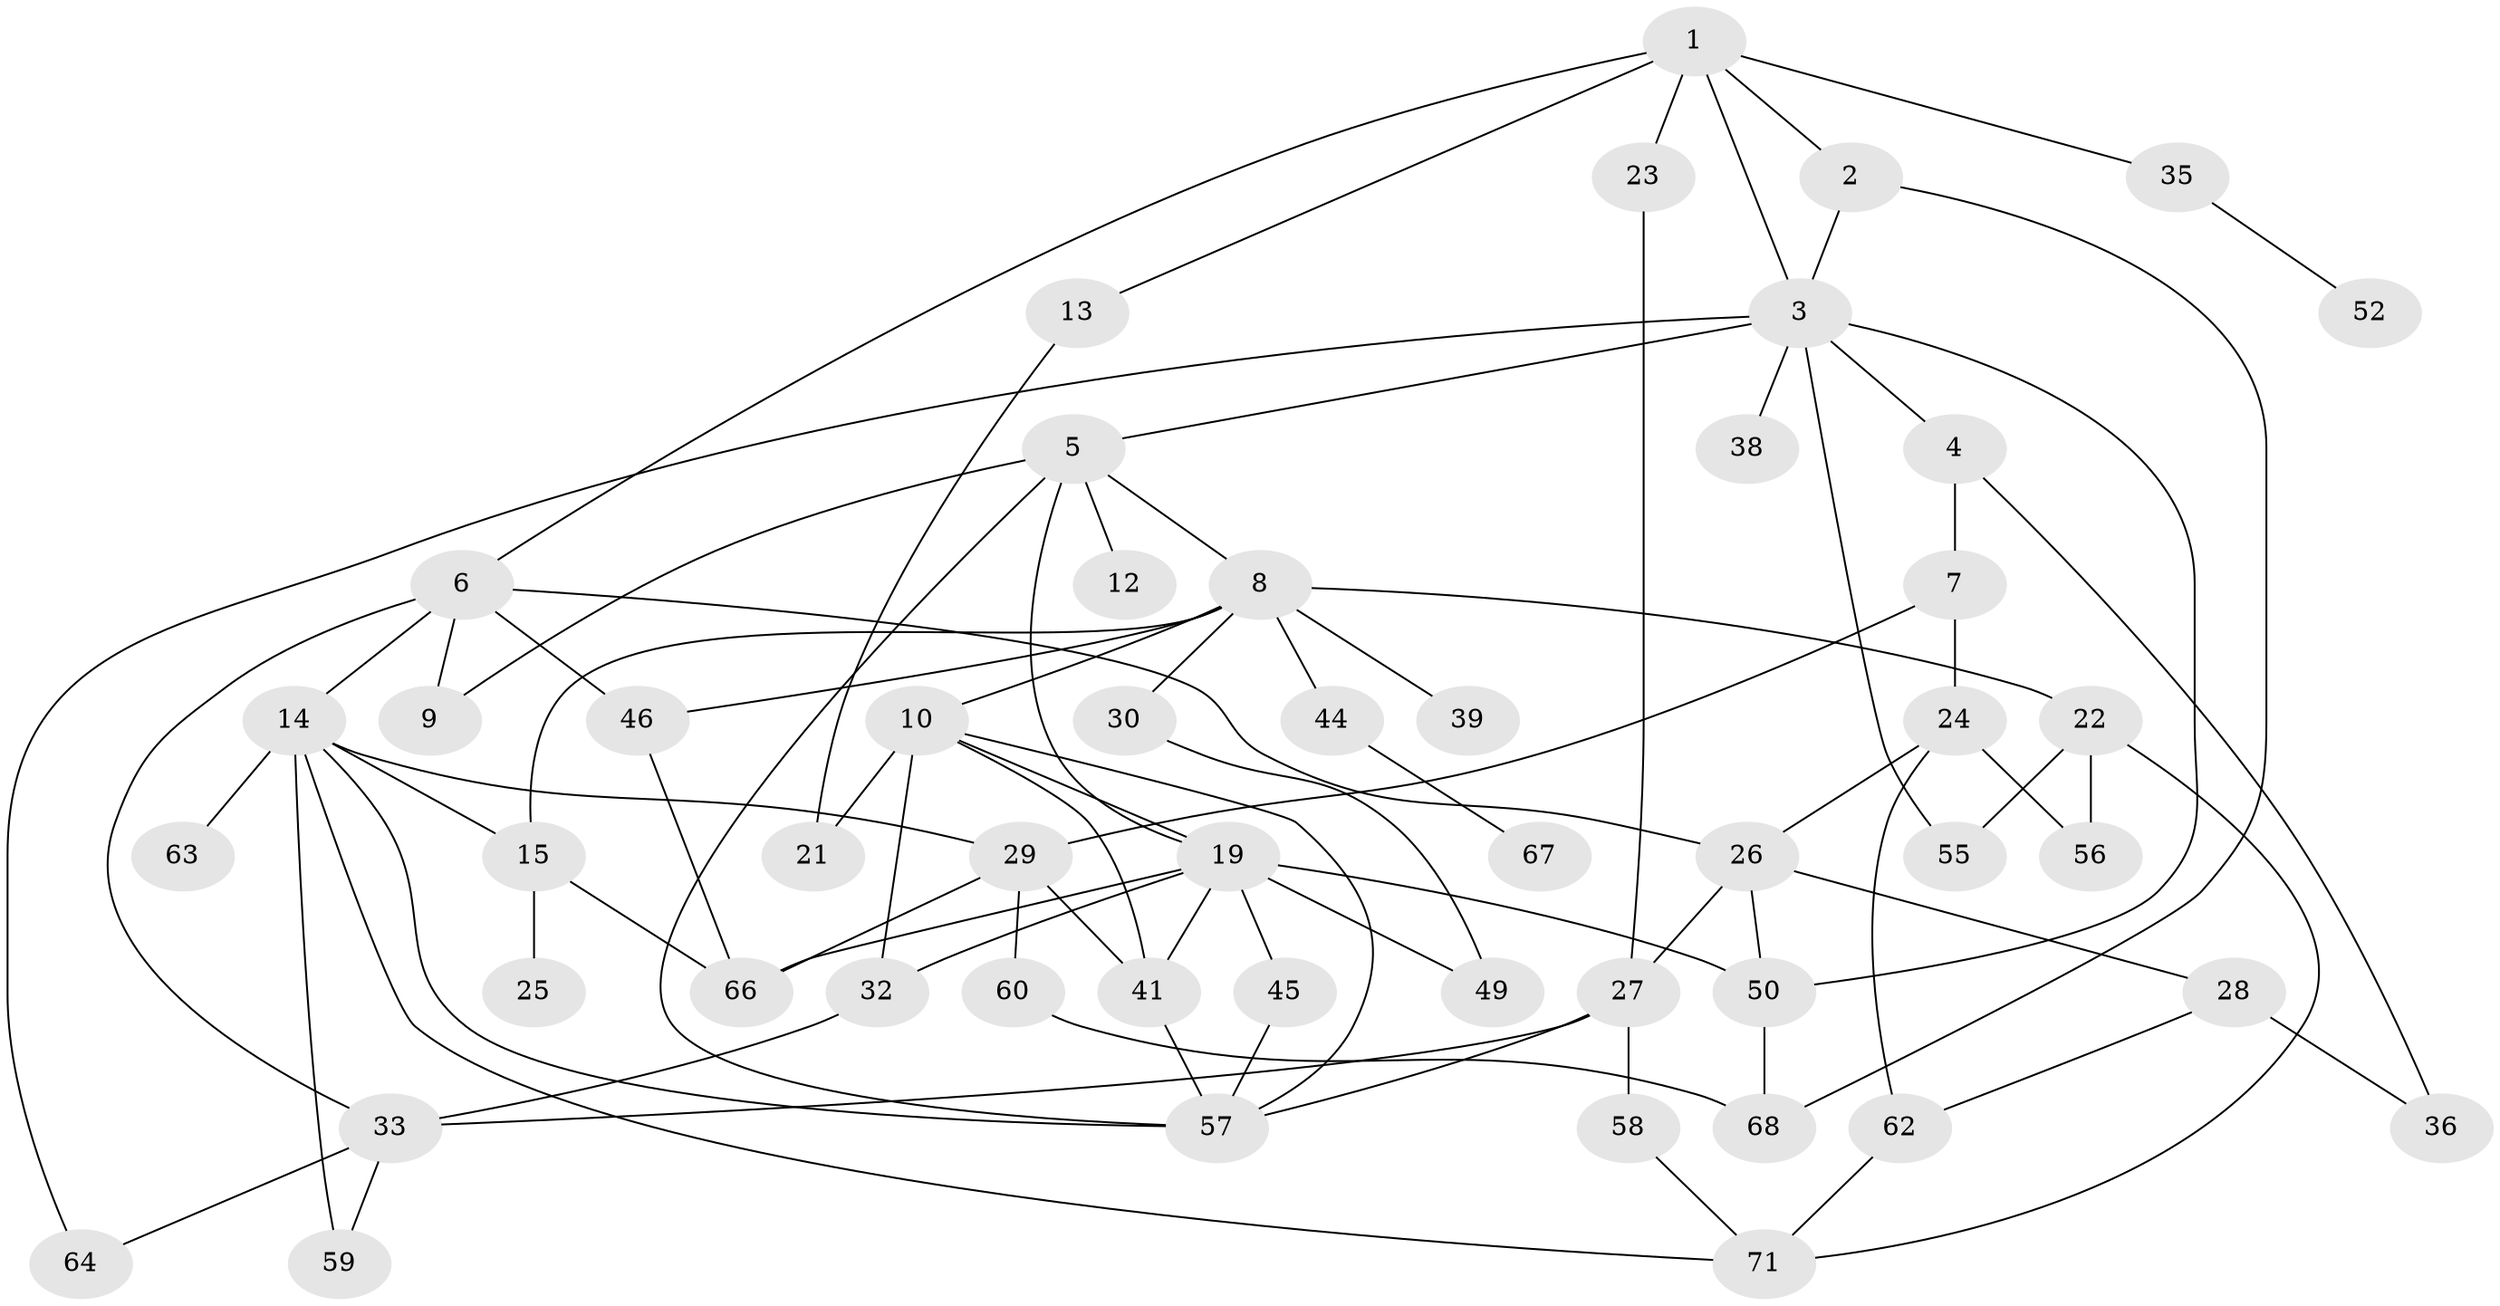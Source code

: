 // Generated by graph-tools (version 1.1) at 2025/51/02/27/25 19:51:39]
// undirected, 51 vertices, 86 edges
graph export_dot {
graph [start="1"]
  node [color=gray90,style=filled];
  1;
  2 [super="+11"];
  3 [super="+72"];
  4 [super="+31"];
  5;
  6 [super="+20"];
  7 [super="+37"];
  8 [super="+17"];
  9;
  10 [super="+18"];
  12;
  13;
  14 [super="+16"];
  15;
  19 [super="+54"];
  21 [super="+65"];
  22 [super="+53"];
  23 [super="+48"];
  24 [super="+69"];
  25;
  26 [super="+42"];
  27 [super="+43"];
  28;
  29 [super="+61"];
  30;
  32 [super="+34"];
  33 [super="+40"];
  35;
  36;
  38;
  39;
  41 [super="+51"];
  44 [super="+47"];
  45;
  46;
  49;
  50 [super="+73"];
  52;
  55;
  56;
  57 [super="+70"];
  58;
  59;
  60;
  62;
  63;
  64;
  66;
  67;
  68;
  71;
  1 -- 2;
  1 -- 6;
  1 -- 13;
  1 -- 23;
  1 -- 35;
  1 -- 3;
  2 -- 3;
  2 -- 68;
  3 -- 4;
  3 -- 5;
  3 -- 38;
  3 -- 50;
  3 -- 55;
  3 -- 64;
  4 -- 7;
  4 -- 36;
  5 -- 8;
  5 -- 12;
  5 -- 19;
  5 -- 9;
  5 -- 57;
  6 -- 9;
  6 -- 14;
  6 -- 26;
  6 -- 46;
  6 -- 33;
  7 -- 24;
  7 -- 29;
  8 -- 10;
  8 -- 15;
  8 -- 22;
  8 -- 30;
  8 -- 39;
  8 -- 44;
  8 -- 46;
  10 -- 21;
  10 -- 19;
  10 -- 32;
  10 -- 57;
  10 -- 41;
  13 -- 21;
  14 -- 71;
  14 -- 59;
  14 -- 63;
  14 -- 29;
  14 -- 15;
  14 -- 57;
  15 -- 25;
  15 -- 66;
  19 -- 32;
  19 -- 41;
  19 -- 45;
  19 -- 49;
  19 -- 66;
  19 -- 50;
  22 -- 56;
  22 -- 55;
  22 -- 71;
  23 -- 27;
  24 -- 26;
  24 -- 62;
  24 -- 56;
  26 -- 27;
  26 -- 28;
  26 -- 50;
  27 -- 33;
  27 -- 58;
  27 -- 57;
  28 -- 62;
  28 -- 36;
  29 -- 60;
  29 -- 66;
  29 -- 41;
  30 -- 49;
  32 -- 33;
  33 -- 59;
  33 -- 64;
  35 -- 52;
  41 -- 57;
  44 -- 67;
  45 -- 57;
  46 -- 66;
  50 -- 68;
  58 -- 71;
  60 -- 68;
  62 -- 71;
}
